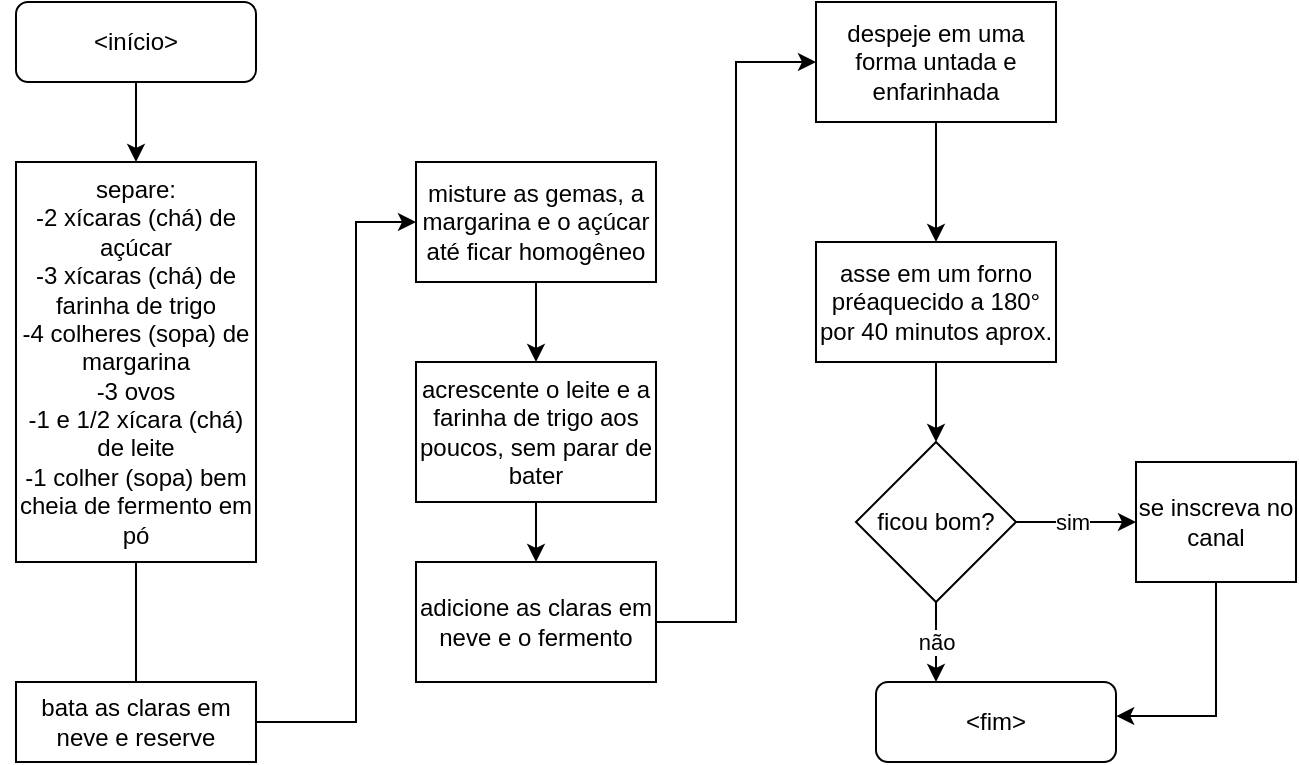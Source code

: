 <mxfile version="21.6.9" type="github">
  <diagram name="Página-1" id="OjL-2Up-HdLbDBdXpQpn">
    <mxGraphModel dx="1434" dy="782" grid="1" gridSize="10" guides="1" tooltips="1" connect="1" arrows="1" fold="1" page="1" pageScale="1" pageWidth="827" pageHeight="1169" math="0" shadow="0">
      <root>
        <mxCell id="0" />
        <mxCell id="1" parent="0" />
        <mxCell id="GiEFZo3kaDlm1XvMZs04-17" value="" style="edgeStyle=orthogonalEdgeStyle;rounded=0;orthogonalLoop=1;jettySize=auto;html=1;" parent="1" source="GiEFZo3kaDlm1XvMZs04-1" target="GiEFZo3kaDlm1XvMZs04-3" edge="1">
          <mxGeometry relative="1" as="geometry" />
        </mxCell>
        <mxCell id="GiEFZo3kaDlm1XvMZs04-1" value="&amp;lt;início&amp;gt;" style="rounded=1;whiteSpace=wrap;html=1;" parent="1" vertex="1">
          <mxGeometry x="120" y="40" width="120" height="40" as="geometry" />
        </mxCell>
        <mxCell id="GiEFZo3kaDlm1XvMZs04-2" value="&amp;lt;fim&amp;gt;" style="rounded=1;whiteSpace=wrap;html=1;" parent="1" vertex="1">
          <mxGeometry x="550" y="380" width="120" height="40" as="geometry" />
        </mxCell>
        <mxCell id="GiEFZo3kaDlm1XvMZs04-7" style="edgeStyle=orthogonalEdgeStyle;rounded=0;orthogonalLoop=1;jettySize=auto;html=1;entryX=0;entryY=0.5;entryDx=0;entryDy=0;" parent="1" source="GiEFZo3kaDlm1XvMZs04-3" target="GiEFZo3kaDlm1XvMZs04-4" edge="1">
          <mxGeometry relative="1" as="geometry">
            <Array as="points">
              <mxPoint x="180" y="400" />
            </Array>
          </mxGeometry>
        </mxCell>
        <mxCell id="GiEFZo3kaDlm1XvMZs04-3" value="separe:&lt;br&gt;-2 xícaras (chá) de açúcar&lt;br&gt;-3 xícaras (chá) de farinha de trigo&lt;br&gt;-4 colheres (sopa) de margarina&lt;br&gt;-3 ovos&lt;br&gt;-1 e 1/2 xícara (chá) de leite&lt;br&gt;-1 colher (sopa) bem cheia de fermento em pó" style="rounded=0;whiteSpace=wrap;html=1;" parent="1" vertex="1">
          <mxGeometry x="120" y="120" width="120" height="200" as="geometry" />
        </mxCell>
        <mxCell id="GiEFZo3kaDlm1XvMZs04-8" value="" style="edgeStyle=orthogonalEdgeStyle;rounded=0;orthogonalLoop=1;jettySize=auto;html=1;entryX=0;entryY=0.5;entryDx=0;entryDy=0;exitX=1;exitY=0.5;exitDx=0;exitDy=0;" parent="1" source="GiEFZo3kaDlm1XvMZs04-4" target="GiEFZo3kaDlm1XvMZs04-5" edge="1">
          <mxGeometry relative="1" as="geometry">
            <mxPoint x="250" y="510" as="sourcePoint" />
            <mxPoint x="410" y="270" as="targetPoint" />
            <Array as="points">
              <mxPoint x="290" y="400" />
              <mxPoint x="290" y="150" />
            </Array>
          </mxGeometry>
        </mxCell>
        <mxCell id="GiEFZo3kaDlm1XvMZs04-4" value="bata as claras em neve e reserve" style="rounded=0;whiteSpace=wrap;html=1;" parent="1" vertex="1">
          <mxGeometry x="120" y="380" width="120" height="40" as="geometry" />
        </mxCell>
        <mxCell id="GiEFZo3kaDlm1XvMZs04-9" value="" style="edgeStyle=orthogonalEdgeStyle;rounded=0;orthogonalLoop=1;jettySize=auto;html=1;" parent="1" source="GiEFZo3kaDlm1XvMZs04-5" target="GiEFZo3kaDlm1XvMZs04-6" edge="1">
          <mxGeometry relative="1" as="geometry" />
        </mxCell>
        <mxCell id="GiEFZo3kaDlm1XvMZs04-5" value="misture as gemas, a margarina e o açúcar até ficar homogêneo" style="rounded=0;whiteSpace=wrap;html=1;" parent="1" vertex="1">
          <mxGeometry x="320" y="120" width="120" height="60" as="geometry" />
        </mxCell>
        <mxCell id="GiEFZo3kaDlm1XvMZs04-11" value="" style="edgeStyle=orthogonalEdgeStyle;rounded=0;orthogonalLoop=1;jettySize=auto;html=1;" parent="1" source="GiEFZo3kaDlm1XvMZs04-6" target="GiEFZo3kaDlm1XvMZs04-10" edge="1">
          <mxGeometry relative="1" as="geometry" />
        </mxCell>
        <mxCell id="GiEFZo3kaDlm1XvMZs04-6" value="acrescente o leite e a farinha de trigo aos poucos, sem parar de bater" style="rounded=0;whiteSpace=wrap;html=1;" parent="1" vertex="1">
          <mxGeometry x="320" y="220" width="120" height="70" as="geometry" />
        </mxCell>
        <mxCell id="GiEFZo3kaDlm1XvMZs04-13" style="edgeStyle=orthogonalEdgeStyle;rounded=0;orthogonalLoop=1;jettySize=auto;html=1;entryX=0;entryY=0.5;entryDx=0;entryDy=0;" parent="1" source="GiEFZo3kaDlm1XvMZs04-10" target="GiEFZo3kaDlm1XvMZs04-12" edge="1">
          <mxGeometry relative="1" as="geometry" />
        </mxCell>
        <mxCell id="GiEFZo3kaDlm1XvMZs04-10" value="adicione as claras em neve e o fermento" style="rounded=0;whiteSpace=wrap;html=1;" parent="1" vertex="1">
          <mxGeometry x="320" y="320" width="120" height="60" as="geometry" />
        </mxCell>
        <mxCell id="GiEFZo3kaDlm1XvMZs04-15" value="" style="edgeStyle=orthogonalEdgeStyle;rounded=0;orthogonalLoop=1;jettySize=auto;html=1;" parent="1" source="GiEFZo3kaDlm1XvMZs04-12" target="GiEFZo3kaDlm1XvMZs04-14" edge="1">
          <mxGeometry relative="1" as="geometry" />
        </mxCell>
        <mxCell id="GiEFZo3kaDlm1XvMZs04-12" value="despeje em uma forma untada e enfarinhada" style="rounded=0;whiteSpace=wrap;html=1;" parent="1" vertex="1">
          <mxGeometry x="520" y="40" width="120" height="60" as="geometry" />
        </mxCell>
        <mxCell id="GiEFZo3kaDlm1XvMZs04-20" value="" style="edgeStyle=orthogonalEdgeStyle;rounded=0;orthogonalLoop=1;jettySize=auto;html=1;entryX=0.5;entryY=0;entryDx=0;entryDy=0;" parent="1" source="GiEFZo3kaDlm1XvMZs04-14" target="GiEFZo3kaDlm1XvMZs04-22" edge="1">
          <mxGeometry relative="1" as="geometry">
            <mxPoint x="580" y="270" as="targetPoint" />
          </mxGeometry>
        </mxCell>
        <mxCell id="GiEFZo3kaDlm1XvMZs04-14" value="asse em um forno préaquecido a 180° por 40 minutos aprox." style="rounded=0;whiteSpace=wrap;html=1;" parent="1" vertex="1">
          <mxGeometry x="520" y="160" width="120" height="60" as="geometry" />
        </mxCell>
        <mxCell id="GiEFZo3kaDlm1XvMZs04-30" style="edgeStyle=orthogonalEdgeStyle;rounded=0;orthogonalLoop=1;jettySize=auto;html=1;exitX=1;exitY=0.5;exitDx=0;exitDy=0;" parent="1" source="GiEFZo3kaDlm1XvMZs04-22" target="GiEFZo3kaDlm1XvMZs04-29" edge="1">
          <mxGeometry relative="1" as="geometry" />
        </mxCell>
        <mxCell id="GiEFZo3kaDlm1XvMZs04-33" value="sim" style="edgeLabel;html=1;align=center;verticalAlign=middle;resizable=0;points=[];" parent="GiEFZo3kaDlm1XvMZs04-30" vertex="1" connectable="0">
          <mxGeometry x="-0.074" relative="1" as="geometry">
            <mxPoint as="offset" />
          </mxGeometry>
        </mxCell>
        <mxCell id="GiEFZo3kaDlm1XvMZs04-22" value="ficou bom?" style="rhombus;whiteSpace=wrap;html=1;" parent="1" vertex="1">
          <mxGeometry x="540" y="260" width="80" height="80" as="geometry" />
        </mxCell>
        <mxCell id="GiEFZo3kaDlm1XvMZs04-24" value="" style="endArrow=classic;html=1;rounded=0;entryX=0.25;entryY=0;entryDx=0;entryDy=0;" parent="1" target="GiEFZo3kaDlm1XvMZs04-2" edge="1">
          <mxGeometry relative="1" as="geometry">
            <mxPoint x="580" y="340" as="sourcePoint" />
            <mxPoint x="680" y="340" as="targetPoint" />
          </mxGeometry>
        </mxCell>
        <mxCell id="GiEFZo3kaDlm1XvMZs04-25" value="não" style="edgeLabel;resizable=0;html=1;align=center;verticalAlign=middle;" parent="GiEFZo3kaDlm1XvMZs04-24" connectable="0" vertex="1">
          <mxGeometry relative="1" as="geometry">
            <mxPoint as="offset" />
          </mxGeometry>
        </mxCell>
        <mxCell id="GiEFZo3kaDlm1XvMZs04-34" style="edgeStyle=orthogonalEdgeStyle;rounded=0;orthogonalLoop=1;jettySize=auto;html=1;entryX=1.001;entryY=0.426;entryDx=0;entryDy=0;entryPerimeter=0;" parent="1" source="GiEFZo3kaDlm1XvMZs04-29" target="GiEFZo3kaDlm1XvMZs04-2" edge="1">
          <mxGeometry relative="1" as="geometry">
            <mxPoint x="720" y="400" as="targetPoint" />
            <Array as="points">
              <mxPoint x="720" y="397" />
            </Array>
          </mxGeometry>
        </mxCell>
        <mxCell id="GiEFZo3kaDlm1XvMZs04-29" value="se inscreva no canal" style="rounded=0;whiteSpace=wrap;html=1;" parent="1" vertex="1">
          <mxGeometry x="680" y="270" width="80" height="60" as="geometry" />
        </mxCell>
      </root>
    </mxGraphModel>
  </diagram>
</mxfile>
